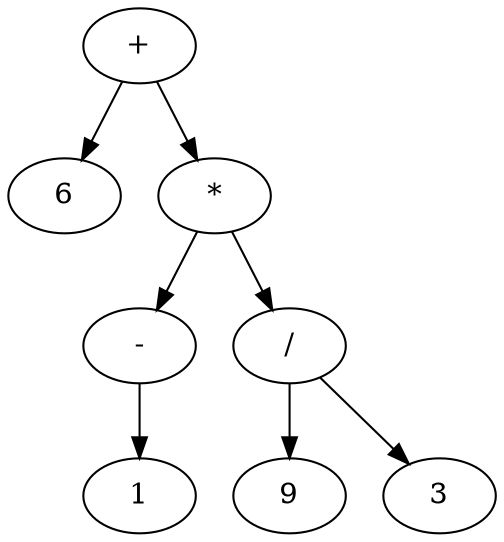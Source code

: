digraph G {
    "+" -> 6;
    "+" -> "*";
    "*" -> "-";
    "*" -> "/";
    "-" -> 1;
    "/" -> 9;
    "/" -> 3;
}
